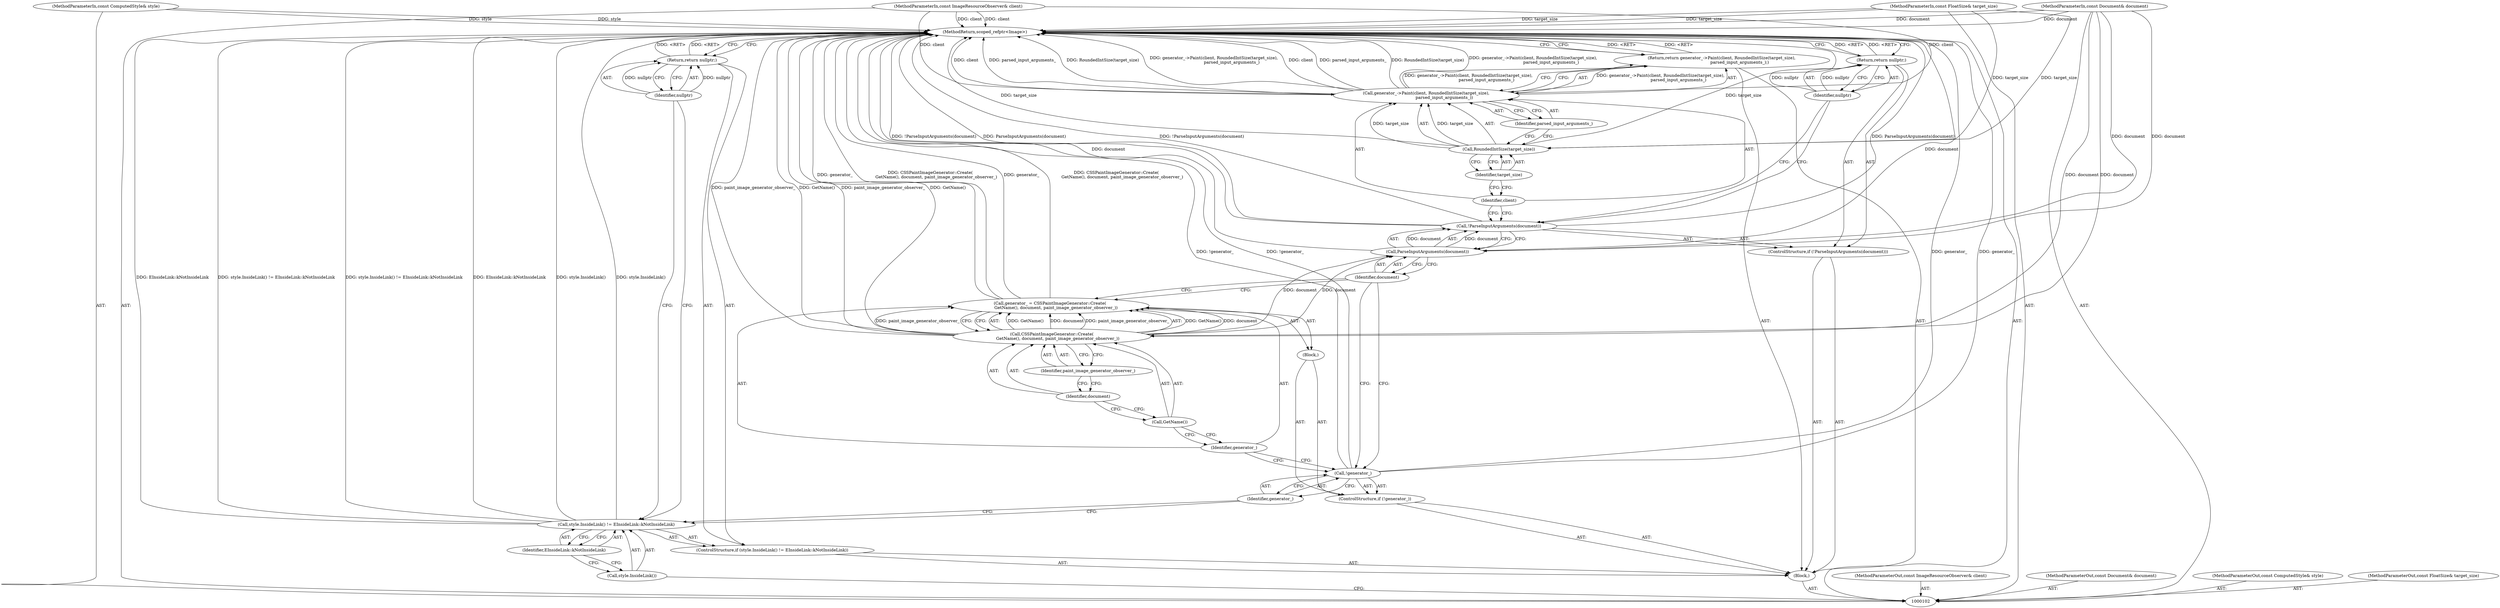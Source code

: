 digraph "0_Chrome_67d9b414fa64448abc398ae9fc57c3ddf5de5998" {
"1000136" [label="(MethodReturn,scoped_refptr<Image>)"];
"1000117" [label="(Block,)"];
"1000114" [label="(ControlStructure,if (!generator_))"];
"1000115" [label="(Call,!generator_)"];
"1000116" [label="(Identifier,generator_)"];
"1000120" [label="(Call,CSSPaintImageGenerator::Create(\n         GetName(), document, paint_image_generator_observer_))"];
"1000118" [label="(Call,generator_ = CSSPaintImageGenerator::Create(\n         GetName(), document, paint_image_generator_observer_))"];
"1000119" [label="(Identifier,generator_)"];
"1000122" [label="(Identifier,document)"];
"1000123" [label="(Identifier,paint_image_generator_observer_)"];
"1000121" [label="(Call,GetName())"];
"1000124" [label="(ControlStructure,if (!ParseInputArguments(document)))"];
"1000127" [label="(Identifier,document)"];
"1000125" [label="(Call,!ParseInputArguments(document))"];
"1000126" [label="(Call,ParseInputArguments(document))"];
"1000129" [label="(Identifier,nullptr)"];
"1000128" [label="(Return,return nullptr;)"];
"1000130" [label="(Return,return generator_->Paint(client, RoundedIntSize(target_size),\n                           parsed_input_arguments_);)"];
"1000132" [label="(Identifier,client)"];
"1000133" [label="(Call,RoundedIntSize(target_size))"];
"1000134" [label="(Identifier,target_size)"];
"1000131" [label="(Call,generator_->Paint(client, RoundedIntSize(target_size),\n                           parsed_input_arguments_))"];
"1000103" [label="(MethodParameterIn,const ImageResourceObserver& client)"];
"1000185" [label="(MethodParameterOut,const ImageResourceObserver& client)"];
"1000135" [label="(Identifier,parsed_input_arguments_)"];
"1000104" [label="(MethodParameterIn,const Document& document)"];
"1000186" [label="(MethodParameterOut,const Document& document)"];
"1000105" [label="(MethodParameterIn,const ComputedStyle& style)"];
"1000187" [label="(MethodParameterOut,const ComputedStyle& style)"];
"1000107" [label="(Block,)"];
"1000106" [label="(MethodParameterIn,const FloatSize& target_size)"];
"1000188" [label="(MethodParameterOut,const FloatSize& target_size)"];
"1000108" [label="(ControlStructure,if (style.InsideLink() != EInsideLink::kNotInsideLink))"];
"1000111" [label="(Identifier,EInsideLink::kNotInsideLink)"];
"1000109" [label="(Call,style.InsideLink() != EInsideLink::kNotInsideLink)"];
"1000110" [label="(Call,style.InsideLink())"];
"1000113" [label="(Identifier,nullptr)"];
"1000112" [label="(Return,return nullptr;)"];
"1000136" -> "1000102"  [label="AST: "];
"1000136" -> "1000112"  [label="CFG: "];
"1000136" -> "1000128"  [label="CFG: "];
"1000136" -> "1000130"  [label="CFG: "];
"1000125" -> "1000136"  [label="DDG: ParseInputArguments(document)"];
"1000125" -> "1000136"  [label="DDG: !ParseInputArguments(document)"];
"1000104" -> "1000136"  [label="DDG: document"];
"1000105" -> "1000136"  [label="DDG: style"];
"1000126" -> "1000136"  [label="DDG: document"];
"1000131" -> "1000136"  [label="DDG: RoundedIntSize(target_size)"];
"1000131" -> "1000136"  [label="DDG: generator_->Paint(client, RoundedIntSize(target_size),\n                           parsed_input_arguments_)"];
"1000131" -> "1000136"  [label="DDG: client"];
"1000131" -> "1000136"  [label="DDG: parsed_input_arguments_"];
"1000118" -> "1000136"  [label="DDG: generator_"];
"1000118" -> "1000136"  [label="DDG: CSSPaintImageGenerator::Create(\n         GetName(), document, paint_image_generator_observer_)"];
"1000120" -> "1000136"  [label="DDG: paint_image_generator_observer_"];
"1000120" -> "1000136"  [label="DDG: GetName()"];
"1000103" -> "1000136"  [label="DDG: client"];
"1000133" -> "1000136"  [label="DDG: target_size"];
"1000115" -> "1000136"  [label="DDG: !generator_"];
"1000115" -> "1000136"  [label="DDG: generator_"];
"1000109" -> "1000136"  [label="DDG: style.InsideLink()"];
"1000109" -> "1000136"  [label="DDG: EInsideLink::kNotInsideLink"];
"1000109" -> "1000136"  [label="DDG: style.InsideLink() != EInsideLink::kNotInsideLink"];
"1000106" -> "1000136"  [label="DDG: target_size"];
"1000112" -> "1000136"  [label="DDG: <RET>"];
"1000130" -> "1000136"  [label="DDG: <RET>"];
"1000128" -> "1000136"  [label="DDG: <RET>"];
"1000117" -> "1000114"  [label="AST: "];
"1000118" -> "1000117"  [label="AST: "];
"1000114" -> "1000107"  [label="AST: "];
"1000115" -> "1000114"  [label="AST: "];
"1000117" -> "1000114"  [label="AST: "];
"1000115" -> "1000114"  [label="AST: "];
"1000115" -> "1000116"  [label="CFG: "];
"1000116" -> "1000115"  [label="AST: "];
"1000119" -> "1000115"  [label="CFG: "];
"1000127" -> "1000115"  [label="CFG: "];
"1000115" -> "1000136"  [label="DDG: !generator_"];
"1000115" -> "1000136"  [label="DDG: generator_"];
"1000116" -> "1000115"  [label="AST: "];
"1000116" -> "1000109"  [label="CFG: "];
"1000115" -> "1000116"  [label="CFG: "];
"1000120" -> "1000118"  [label="AST: "];
"1000120" -> "1000123"  [label="CFG: "];
"1000121" -> "1000120"  [label="AST: "];
"1000122" -> "1000120"  [label="AST: "];
"1000123" -> "1000120"  [label="AST: "];
"1000118" -> "1000120"  [label="CFG: "];
"1000120" -> "1000136"  [label="DDG: paint_image_generator_observer_"];
"1000120" -> "1000136"  [label="DDG: GetName()"];
"1000120" -> "1000118"  [label="DDG: GetName()"];
"1000120" -> "1000118"  [label="DDG: document"];
"1000120" -> "1000118"  [label="DDG: paint_image_generator_observer_"];
"1000104" -> "1000120"  [label="DDG: document"];
"1000120" -> "1000126"  [label="DDG: document"];
"1000118" -> "1000117"  [label="AST: "];
"1000118" -> "1000120"  [label="CFG: "];
"1000119" -> "1000118"  [label="AST: "];
"1000120" -> "1000118"  [label="AST: "];
"1000127" -> "1000118"  [label="CFG: "];
"1000118" -> "1000136"  [label="DDG: generator_"];
"1000118" -> "1000136"  [label="DDG: CSSPaintImageGenerator::Create(\n         GetName(), document, paint_image_generator_observer_)"];
"1000120" -> "1000118"  [label="DDG: GetName()"];
"1000120" -> "1000118"  [label="DDG: document"];
"1000120" -> "1000118"  [label="DDG: paint_image_generator_observer_"];
"1000119" -> "1000118"  [label="AST: "];
"1000119" -> "1000115"  [label="CFG: "];
"1000121" -> "1000119"  [label="CFG: "];
"1000122" -> "1000120"  [label="AST: "];
"1000122" -> "1000121"  [label="CFG: "];
"1000123" -> "1000122"  [label="CFG: "];
"1000123" -> "1000120"  [label="AST: "];
"1000123" -> "1000122"  [label="CFG: "];
"1000120" -> "1000123"  [label="CFG: "];
"1000121" -> "1000120"  [label="AST: "];
"1000121" -> "1000119"  [label="CFG: "];
"1000122" -> "1000121"  [label="CFG: "];
"1000124" -> "1000107"  [label="AST: "];
"1000125" -> "1000124"  [label="AST: "];
"1000128" -> "1000124"  [label="AST: "];
"1000127" -> "1000126"  [label="AST: "];
"1000127" -> "1000118"  [label="CFG: "];
"1000127" -> "1000115"  [label="CFG: "];
"1000126" -> "1000127"  [label="CFG: "];
"1000125" -> "1000124"  [label="AST: "];
"1000125" -> "1000126"  [label="CFG: "];
"1000126" -> "1000125"  [label="AST: "];
"1000129" -> "1000125"  [label="CFG: "];
"1000132" -> "1000125"  [label="CFG: "];
"1000125" -> "1000136"  [label="DDG: ParseInputArguments(document)"];
"1000125" -> "1000136"  [label="DDG: !ParseInputArguments(document)"];
"1000126" -> "1000125"  [label="DDG: document"];
"1000126" -> "1000125"  [label="AST: "];
"1000126" -> "1000127"  [label="CFG: "];
"1000127" -> "1000126"  [label="AST: "];
"1000125" -> "1000126"  [label="CFG: "];
"1000126" -> "1000136"  [label="DDG: document"];
"1000126" -> "1000125"  [label="DDG: document"];
"1000120" -> "1000126"  [label="DDG: document"];
"1000104" -> "1000126"  [label="DDG: document"];
"1000129" -> "1000128"  [label="AST: "];
"1000129" -> "1000125"  [label="CFG: "];
"1000128" -> "1000129"  [label="CFG: "];
"1000129" -> "1000128"  [label="DDG: nullptr"];
"1000128" -> "1000124"  [label="AST: "];
"1000128" -> "1000129"  [label="CFG: "];
"1000129" -> "1000128"  [label="AST: "];
"1000136" -> "1000128"  [label="CFG: "];
"1000128" -> "1000136"  [label="DDG: <RET>"];
"1000129" -> "1000128"  [label="DDG: nullptr"];
"1000130" -> "1000107"  [label="AST: "];
"1000130" -> "1000131"  [label="CFG: "];
"1000131" -> "1000130"  [label="AST: "];
"1000136" -> "1000130"  [label="CFG: "];
"1000130" -> "1000136"  [label="DDG: <RET>"];
"1000131" -> "1000130"  [label="DDG: generator_->Paint(client, RoundedIntSize(target_size),\n                           parsed_input_arguments_)"];
"1000132" -> "1000131"  [label="AST: "];
"1000132" -> "1000125"  [label="CFG: "];
"1000134" -> "1000132"  [label="CFG: "];
"1000133" -> "1000131"  [label="AST: "];
"1000133" -> "1000134"  [label="CFG: "];
"1000134" -> "1000133"  [label="AST: "];
"1000135" -> "1000133"  [label="CFG: "];
"1000133" -> "1000136"  [label="DDG: target_size"];
"1000133" -> "1000131"  [label="DDG: target_size"];
"1000106" -> "1000133"  [label="DDG: target_size"];
"1000134" -> "1000133"  [label="AST: "];
"1000134" -> "1000132"  [label="CFG: "];
"1000133" -> "1000134"  [label="CFG: "];
"1000131" -> "1000130"  [label="AST: "];
"1000131" -> "1000135"  [label="CFG: "];
"1000132" -> "1000131"  [label="AST: "];
"1000133" -> "1000131"  [label="AST: "];
"1000135" -> "1000131"  [label="AST: "];
"1000130" -> "1000131"  [label="CFG: "];
"1000131" -> "1000136"  [label="DDG: RoundedIntSize(target_size)"];
"1000131" -> "1000136"  [label="DDG: generator_->Paint(client, RoundedIntSize(target_size),\n                           parsed_input_arguments_)"];
"1000131" -> "1000136"  [label="DDG: client"];
"1000131" -> "1000136"  [label="DDG: parsed_input_arguments_"];
"1000131" -> "1000130"  [label="DDG: generator_->Paint(client, RoundedIntSize(target_size),\n                           parsed_input_arguments_)"];
"1000103" -> "1000131"  [label="DDG: client"];
"1000133" -> "1000131"  [label="DDG: target_size"];
"1000103" -> "1000102"  [label="AST: "];
"1000103" -> "1000136"  [label="DDG: client"];
"1000103" -> "1000131"  [label="DDG: client"];
"1000185" -> "1000102"  [label="AST: "];
"1000135" -> "1000131"  [label="AST: "];
"1000135" -> "1000133"  [label="CFG: "];
"1000131" -> "1000135"  [label="CFG: "];
"1000104" -> "1000102"  [label="AST: "];
"1000104" -> "1000136"  [label="DDG: document"];
"1000104" -> "1000120"  [label="DDG: document"];
"1000104" -> "1000126"  [label="DDG: document"];
"1000186" -> "1000102"  [label="AST: "];
"1000105" -> "1000102"  [label="AST: "];
"1000105" -> "1000136"  [label="DDG: style"];
"1000187" -> "1000102"  [label="AST: "];
"1000107" -> "1000102"  [label="AST: "];
"1000108" -> "1000107"  [label="AST: "];
"1000114" -> "1000107"  [label="AST: "];
"1000124" -> "1000107"  [label="AST: "];
"1000130" -> "1000107"  [label="AST: "];
"1000106" -> "1000102"  [label="AST: "];
"1000106" -> "1000136"  [label="DDG: target_size"];
"1000106" -> "1000133"  [label="DDG: target_size"];
"1000188" -> "1000102"  [label="AST: "];
"1000108" -> "1000107"  [label="AST: "];
"1000109" -> "1000108"  [label="AST: "];
"1000112" -> "1000108"  [label="AST: "];
"1000111" -> "1000109"  [label="AST: "];
"1000111" -> "1000110"  [label="CFG: "];
"1000109" -> "1000111"  [label="CFG: "];
"1000109" -> "1000108"  [label="AST: "];
"1000109" -> "1000111"  [label="CFG: "];
"1000110" -> "1000109"  [label="AST: "];
"1000111" -> "1000109"  [label="AST: "];
"1000113" -> "1000109"  [label="CFG: "];
"1000116" -> "1000109"  [label="CFG: "];
"1000109" -> "1000136"  [label="DDG: style.InsideLink()"];
"1000109" -> "1000136"  [label="DDG: EInsideLink::kNotInsideLink"];
"1000109" -> "1000136"  [label="DDG: style.InsideLink() != EInsideLink::kNotInsideLink"];
"1000110" -> "1000109"  [label="AST: "];
"1000110" -> "1000102"  [label="CFG: "];
"1000111" -> "1000110"  [label="CFG: "];
"1000113" -> "1000112"  [label="AST: "];
"1000113" -> "1000109"  [label="CFG: "];
"1000112" -> "1000113"  [label="CFG: "];
"1000113" -> "1000112"  [label="DDG: nullptr"];
"1000112" -> "1000108"  [label="AST: "];
"1000112" -> "1000113"  [label="CFG: "];
"1000113" -> "1000112"  [label="AST: "];
"1000136" -> "1000112"  [label="CFG: "];
"1000112" -> "1000136"  [label="DDG: <RET>"];
"1000113" -> "1000112"  [label="DDG: nullptr"];
}

